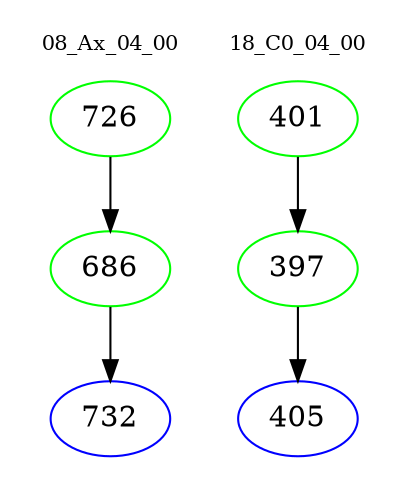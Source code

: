 digraph{
subgraph cluster_0 {
color = white
label = "08_Ax_04_00";
fontsize=10;
T0_726 [label="726", color="green"]
T0_726 -> T0_686 [color="black"]
T0_686 [label="686", color="green"]
T0_686 -> T0_732 [color="black"]
T0_732 [label="732", color="blue"]
}
subgraph cluster_1 {
color = white
label = "18_C0_04_00";
fontsize=10;
T1_401 [label="401", color="green"]
T1_401 -> T1_397 [color="black"]
T1_397 [label="397", color="green"]
T1_397 -> T1_405 [color="black"]
T1_405 [label="405", color="blue"]
}
}
